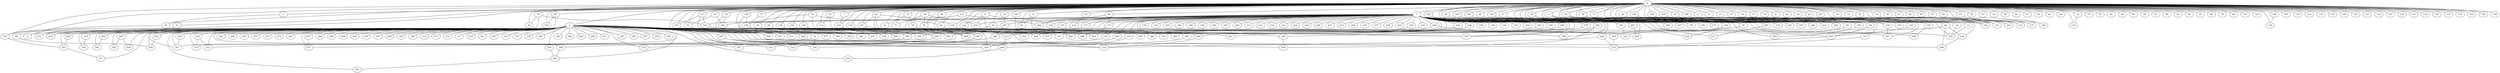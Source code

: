
graph graphname {
    0 -- 1
0 -- 2
0 -- 3
0 -- 4
0 -- 5
0 -- 6
0 -- 7
0 -- 8
0 -- 9
0 -- 10
0 -- 11
0 -- 12
0 -- 13
0 -- 14
0 -- 15
0 -- 16
0 -- 17
0 -- 18
0 -- 19
0 -- 20
0 -- 21
0 -- 22
0 -- 23
0 -- 24
0 -- 25
0 -- 26
0 -- 27
0 -- 28
0 -- 29
0 -- 30
0 -- 31
0 -- 32
0 -- 33
0 -- 34
0 -- 35
0 -- 36
0 -- 37
0 -- 38
0 -- 39
0 -- 40
0 -- 41
0 -- 42
0 -- 43
0 -- 44
0 -- 45
0 -- 46
0 -- 47
0 -- 48
0 -- 49
0 -- 50
0 -- 51
0 -- 52
0 -- 53
0 -- 54
0 -- 55
0 -- 56
0 -- 57
0 -- 58
0 -- 59
0 -- 60
0 -- 61
0 -- 62
0 -- 63
0 -- 64
0 -- 65
0 -- 66
0 -- 67
0 -- 68
0 -- 69
0 -- 70
0 -- 71
0 -- 72
0 -- 73
0 -- 74
0 -- 75
0 -- 76
0 -- 77
0 -- 78
0 -- 79
0 -- 80
0 -- 81
0 -- 82
0 -- 83
0 -- 84
0 -- 85
0 -- 86
0 -- 87
0 -- 88
0 -- 89
0 -- 90
0 -- 91
0 -- 92
0 -- 93
0 -- 94
0 -- 95
0 -- 96
0 -- 97
0 -- 98
0 -- 99
0 -- 100
0 -- 101
0 -- 102
0 -- 103
0 -- 104
0 -- 105
0 -- 106
0 -- 107
0 -- 108
0 -- 109
0 -- 110
0 -- 111
0 -- 112
0 -- 113
0 -- 114
0 -- 115
0 -- 116
0 -- 117
0 -- 118
0 -- 119
0 -- 120
0 -- 121
0 -- 122
0 -- 123
0 -- 124
0 -- 125
0 -- 126
0 -- 127
0 -- 128
0 -- 129
0 -- 130
0 -- 131
0 -- 132
0 -- 133
0 -- 134
0 -- 135
0 -- 136
0 -- 137
0 -- 138
0 -- 139
0 -- 140
0 -- 141
0 -- 142
0 -- 143
0 -- 144
0 -- 145
0 -- 146
0 -- 147
0 -- 148
0 -- 149
0 -- 150
0 -- 151
0 -- 152
0 -- 153
0 -- 154
0 -- 155
0 -- 156
1 -- 157
1 -- 158
1 -- 159
1 -- 160
1 -- 161
1 -- 162
1 -- 163
1 -- 164
1 -- 165
1 -- 166
1 -- 167
1 -- 168
1 -- 169
1 -- 170
1 -- 171
1 -- 172
1 -- 173
1 -- 174
1 -- 175
1 -- 176
1 -- 177
1 -- 178
1 -- 179
1 -- 180
1 -- 181
1 -- 182
1 -- 183
1 -- 184
1 -- 185
1 -- 186
1 -- 187
1 -- 188
1 -- 189
1 -- 190
1 -- 191
1 -- 192
1 -- 193
1 -- 194
1 -- 195
1 -- 196
1 -- 197
1 -- 198
1 -- 199
1 -- 200
1 -- 201
1 -- 202
1 -- 203
1 -- 204
1 -- 205
1 -- 206
1 -- 207
1 -- 208
1 -- 209
1 -- 210
1 -- 211
1 -- 212
1 -- 213
1 -- 214
1 -- 215
1 -- 216
1 -- 217
1 -- 218
1 -- 219
1 -- 220
1 -- 221
1 -- 222
1 -- 223
1 -- 224
1 -- 225
1 -- 226
1 -- 227
1 -- 228
1 -- 229
1 -- 230
1 -- 231
1 -- 232
1 -- 233
1 -- 234
1 -- 235
1 -- 236
1 -- 237
1 -- 238
1 -- 239
1 -- 240
1 -- 241
1 -- 242
1 -- 243
1 -- 244
2 -- 245
2 -- 246
2 -- 247
2 -- 248
2 -- 249
2 -- 250
2 -- 251
2 -- 252
2 -- 253
2 -- 254
2 -- 255
2 -- 256
2 -- 257
2 -- 258
2 -- 259
2 -- 260
2 -- 261
2 -- 262
2 -- 263
2 -- 264
2 -- 265
2 -- 266
2 -- 267
2 -- 268
2 -- 269
2 -- 270
2 -- 271
2 -- 272
2 -- 273
2 -- 274
2 -- 275
2 -- 276
2 -- 277
2 -- 278
2 -- 279
2 -- 280
2 -- 281
2 -- 282
2 -- 283
2 -- 284
2 -- 285
2 -- 286
2 -- 287
2 -- 288
2 -- 289
2 -- 290
2 -- 291
2 -- 292
2 -- 293
2 -- 294
2 -- 295
2 -- 296
2 -- 297
2 -- 298
2 -- 299
2 -- 300
2 -- 301
2 -- 302
2 -- 303
2 -- 304
2 -- 305
2 -- 306
2 -- 307
2 -- 308
2 -- 309
2 -- 310
2 -- 311
2 -- 312
2 -- 313
2 -- 314
2 -- 315
2 -- 316
2 -- 317
2 -- 318
2 -- 319
2 -- 320
2 -- 321
2 -- 322
2 -- 323
2 -- 324
2 -- 325
2 -- 326
2 -- 327
2 -- 328
2 -- 329
2 -- 330
2 -- 331
2 -- 332
2 -- 333
2 -- 334
2 -- 335
2 -- 336
2 -- 337
2 -- 338
2 -- 339
2 -- 340
2 -- 341
2 -- 342
2 -- 343
2 -- 344
2 -- 345
2 -- 346
2 -- 347
2 -- 348
2 -- 349
2 -- 9
3 -- 37
5 -- 81
5 -- 208
6 -- 230
6 -- 319
6 -- 122
6 -- 219
7 -- 125
10 -- 57
10 -- 33
11 -- 145
11 -- 201
12 -- 302
14 -- 187
18 -- 243
20 -- 262
23 -- 153
23 -- 272
26 -- 162
27 -- 240
29 -- 329
29 -- 285
30 -- 119
32 -- 302
34 -- 52
34 -- 181
36 -- 306
36 -- 181
37 -- 153
38 -- 137
39 -- 219
39 -- 71
39 -- 76
44 -- 200
47 -- 100
48 -- 161
48 -- 76
49 -- 207
51 -- 195
51 -- 285
51 -- 93
52 -- 74
55 -- 266
55 -- 114
56 -- 169
57 -- 144
57 -- 227
57 -- 324
57 -- 213
58 -- 179
58 -- 151
62 -- 269
62 -- 343
62 -- 130
62 -- 67
65 -- 197
67 -- 338
67 -- 161
68 -- 343
68 -- 150
69 -- 302
69 -- 129
69 -- 190
70 -- 83
70 -- 191
70 -- 270
72 -- 115
73 -- 90
74 -- 312
74 -- 330
75 -- 195
76 -- 269
79 -- 290
82 -- 271
88 -- 242
88 -- 173
90 -- 322
90 -- 296
90 -- 102
92 -- 278
93 -- 186
98 -- 349
102 -- 296
104 -- 344
105 -- 346
106 -- 134
108 -- 243
109 -- 172
111 -- 276
111 -- 242
113 -- 333
117 -- 191
117 -- 338
117 -- 147
125 -- 293
125 -- 336
126 -- 193
129 -- 188
130 -- 208
138 -- 300
139 -- 266
140 -- 170
141 -- 212
142 -- 206
142 -- 223
144 -- 323
145 -- 200
146 -- 291
147 -- 315
147 -- 309
148 -- 151
149 -- 151
153 -- 301
155 -- 195
155 -- 347
156 -- 162
157 -- 250
166 -- 246
168 -- 309
168 -- 198
169 -- 201
170 -- 232
170 -- 280
171 -- 336
173 -- 298
173 -- 265
175 -- 329
180 -- 322
182 -- 298
184 -- 308
186 -- 248
187 -- 226
190 -- 204
191 -- 250
195 -- 331
199 -- 326
200 -- 333
202 -- 248
202 -- 329
203 -- 225
207 -- 217
210 -- 324
212 -- 291
213 -- 246
215 -- 330
216 -- 277
220 -- 319
220 -- 333
226 -- 260
229 -- 324
236 -- 265
239 -- 268
244 -- 335
246 -- 254
250 -- 332
252 -- 349
253 -- 276
255 -- 315
255 -- 312
260 -- 320
263 -- 343
274 -- 345
278 -- 333
282 -- 292
283 -- 328
283 -- 325
285 -- 314
285 -- 307
287 -- 324
289 -- 301
290 -- 319
301 -- 311
304 -- 320
320 -- 341

}
